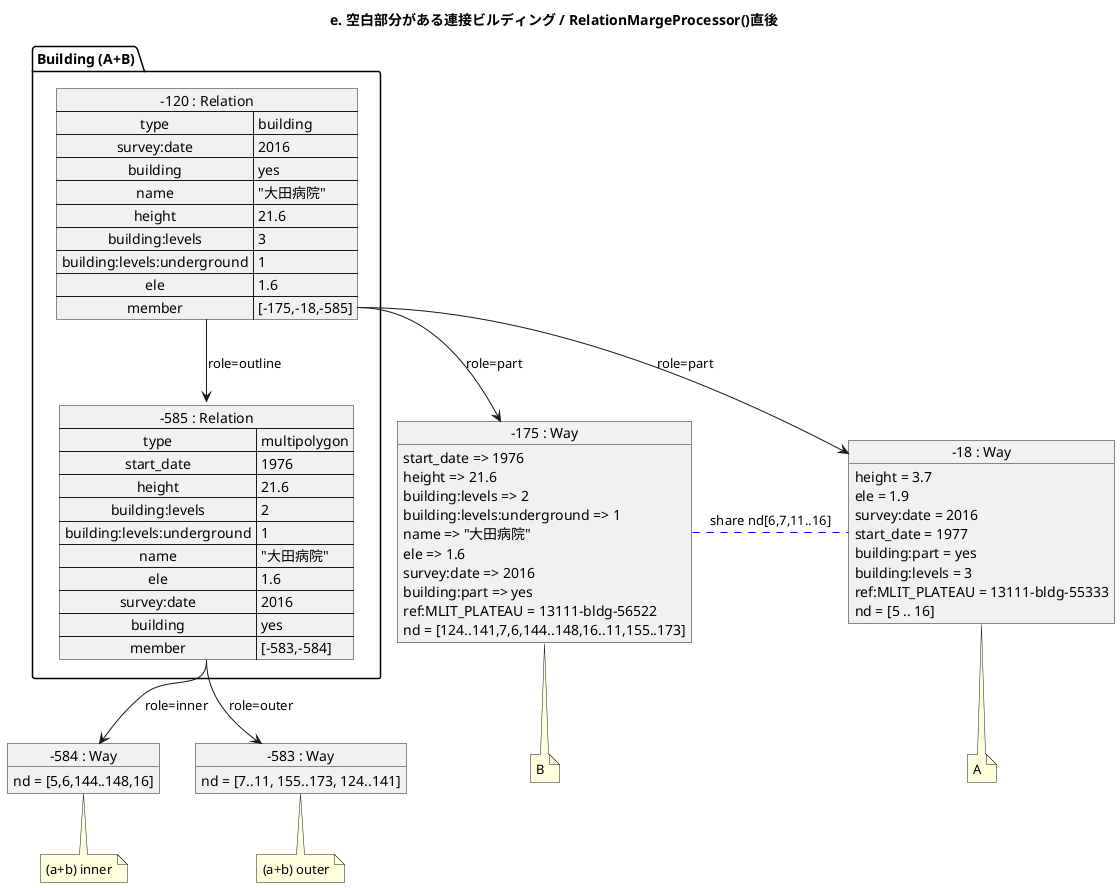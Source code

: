 ﻿@startuml
title e. 空白部分がある連接ビルディング / RelationMargeProcessor()直後

object "-584 : Way" as Way_584 {
  nd = [5,6,144..148,16]
}
note bottom : (a+b) inner

object "-18 : Way" as Way_18 {
  height = 3.7
  ele = 1.9
  survey:date = 2016
  start_date = 1977
  building:part = yes
  building:levels = 3
  ref:MLIT_PLATEAU = 13111-bldg-55333
  nd = [5 .. 16]
}
note bottom : A

object "-583 : Way" as Way_583 {
  nd = [7..11, 155..173, 124..141]
}
note bottom : (a+b) outer

object "-175 : Way" as Way_175 {
    start_date => 1976
    height => 21.6
    building:levels => 2
    building:levels:underground => 1
    name => "大田病院"
    ele => 1.6
    survey:date => 2016
    building:part => yes
  ref:MLIT_PLATEAU = 13111-bldg-56522
  nd = [124..141,7,6,144..148,16..11,155..173]
}
note bottom : B

Way_175 .[#blue] Way_18 : share nd[6,7,11..16]

package "Building (A+B)" {
  map "-585 : Relation" as Relation_585 {
    type => multipolygon
    start_date => 1976
    height => 21.6
    building:levels => 2
    building:levels:underground => 1
    name => "大田病院"
    ele => 1.6
    survey:date => 2016
    building => yes
    member => [-583,-584]
  }
  Relation_585::member --> Way_583 : role=outer
  Relation_585::member --> Way_584 : role=inner

  map "-120 : Relation" as Relation_120 {
    type => building
    survey:date => 2016
    building => yes
    name => "大田病院"
    height => 21.6
    building:levels => 3
    building:levels:underground => 1
    ele => 1.6
    member => [-175,-18,-585]
  }
  Relation_120::member --> Way_175 : role=part
  Relation_120::member --> Way_18 : role=part
  Relation_120::member --> Relation_585 : role=outline
}

@enduml
